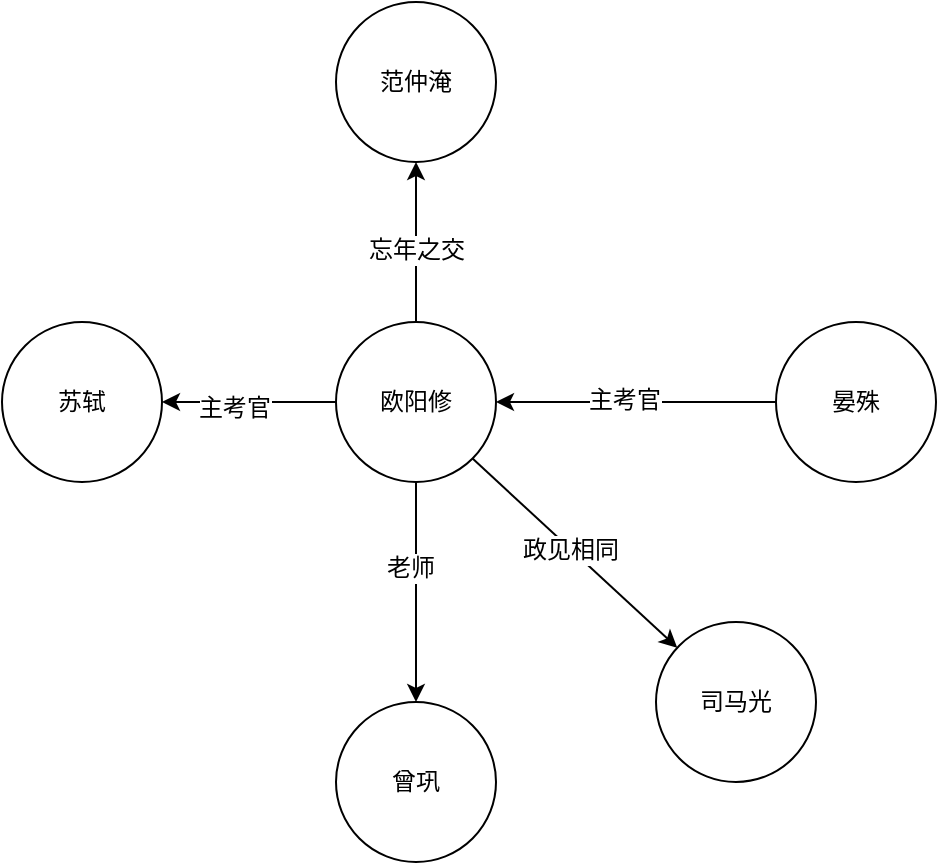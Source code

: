 <mxfile version="10.7.9" type="github"><diagram id="bTmxkvTBRUn0bJljOMiK" name="第 1 页"><mxGraphModel dx="918" dy="616" grid="1" gridSize="10" guides="1" tooltips="1" connect="1" arrows="1" fold="1" page="1" pageScale="1" pageWidth="827" pageHeight="1169" math="0" shadow="0"><root><mxCell id="0"/><mxCell id="1" parent="0"/><mxCell id="oool9UytFhYBTO3Nz_0I-6" value="" style="edgeStyle=orthogonalEdgeStyle;rounded=0;orthogonalLoop=1;jettySize=auto;html=1;" edge="1" parent="1" source="oool9UytFhYBTO3Nz_0I-1" target="oool9UytFhYBTO3Nz_0I-5"><mxGeometry relative="1" as="geometry"/></mxCell><mxCell id="oool9UytFhYBTO3Nz_0I-7" value="老师" style="text;html=1;resizable=0;points=[];align=center;verticalAlign=middle;labelBackgroundColor=#ffffff;" vertex="1" connectable="0" parent="oool9UytFhYBTO3Nz_0I-6"><mxGeometry x="-0.225" y="-3" relative="1" as="geometry"><mxPoint as="offset"/></mxGeometry></mxCell><mxCell id="oool9UytFhYBTO3Nz_0I-9" value="" style="edgeStyle=orthogonalEdgeStyle;rounded=0;orthogonalLoop=1;jettySize=auto;html=1;" edge="1" parent="1" source="oool9UytFhYBTO3Nz_0I-1" target="oool9UytFhYBTO3Nz_0I-8"><mxGeometry relative="1" as="geometry"/></mxCell><mxCell id="oool9UytFhYBTO3Nz_0I-10" value="主考官" style="text;html=1;resizable=0;points=[];align=center;verticalAlign=middle;labelBackgroundColor=#ffffff;" vertex="1" connectable="0" parent="oool9UytFhYBTO3Nz_0I-9"><mxGeometry x="0.175" y="3" relative="1" as="geometry"><mxPoint as="offset"/></mxGeometry></mxCell><mxCell id="oool9UytFhYBTO3Nz_0I-14" value="" style="edgeStyle=orthogonalEdgeStyle;rounded=0;orthogonalLoop=1;jettySize=auto;html=1;" edge="1" parent="1" source="oool9UytFhYBTO3Nz_0I-1" target="oool9UytFhYBTO3Nz_0I-13"><mxGeometry relative="1" as="geometry"/></mxCell><mxCell id="oool9UytFhYBTO3Nz_0I-15" value="忘年之交" style="text;html=1;resizable=0;points=[];align=center;verticalAlign=middle;labelBackgroundColor=#ffffff;" vertex="1" connectable="0" parent="oool9UytFhYBTO3Nz_0I-14"><mxGeometry x="-0.1" relative="1" as="geometry"><mxPoint as="offset"/></mxGeometry></mxCell><mxCell id="oool9UytFhYBTO3Nz_0I-1" value="欧阳修" style="ellipse;whiteSpace=wrap;html=1;aspect=fixed;" vertex="1" parent="1"><mxGeometry x="280" y="280" width="80" height="80" as="geometry"/></mxCell><mxCell id="oool9UytFhYBTO3Nz_0I-13" value="范仲淹" style="ellipse;whiteSpace=wrap;html=1;aspect=fixed;" vertex="1" parent="1"><mxGeometry x="280" y="120" width="80" height="80" as="geometry"/></mxCell><mxCell id="oool9UytFhYBTO3Nz_0I-8" value="苏轼" style="ellipse;whiteSpace=wrap;html=1;aspect=fixed;" vertex="1" parent="1"><mxGeometry x="113" y="280" width="80" height="80" as="geometry"/></mxCell><mxCell id="oool9UytFhYBTO3Nz_0I-5" value="曾巩" style="ellipse;whiteSpace=wrap;html=1;aspect=fixed;" vertex="1" parent="1"><mxGeometry x="280" y="470" width="80" height="80" as="geometry"/></mxCell><mxCell id="oool9UytFhYBTO3Nz_0I-11" style="edgeStyle=orthogonalEdgeStyle;rounded=0;orthogonalLoop=1;jettySize=auto;html=1;entryX=1;entryY=0.5;entryDx=0;entryDy=0;" edge="1" parent="1" source="oool9UytFhYBTO3Nz_0I-3" target="oool9UytFhYBTO3Nz_0I-1"><mxGeometry relative="1" as="geometry"/></mxCell><mxCell id="oool9UytFhYBTO3Nz_0I-12" value="主考官" style="text;html=1;resizable=0;points=[];align=center;verticalAlign=middle;labelBackgroundColor=#ffffff;" vertex="1" connectable="0" parent="oool9UytFhYBTO3Nz_0I-11"><mxGeometry x="0.086" y="-1" relative="1" as="geometry"><mxPoint as="offset"/></mxGeometry></mxCell><mxCell id="oool9UytFhYBTO3Nz_0I-3" value="晏殊&lt;br&gt;" style="ellipse;whiteSpace=wrap;html=1;aspect=fixed;" vertex="1" parent="1"><mxGeometry x="500" y="280" width="80" height="80" as="geometry"/></mxCell><mxCell id="oool9UytFhYBTO3Nz_0I-17" style="edgeStyle=orthogonalEdgeStyle;rounded=0;orthogonalLoop=1;jettySize=auto;html=1;entryX=1;entryY=1;entryDx=0;entryDy=0;strokeColor=none;curved=1;" edge="1" parent="1" source="oool9UytFhYBTO3Nz_0I-16" target="oool9UytFhYBTO3Nz_0I-1"><mxGeometry relative="1" as="geometry"/></mxCell><mxCell id="oool9UytFhYBTO3Nz_0I-19" style="rounded=0;orthogonalLoop=1;jettySize=auto;html=1;entryX=1;entryY=1;entryDx=0;entryDy=0;startArrow=classic;startFill=1;endArrow=none;endFill=0;" edge="1" parent="1" source="oool9UytFhYBTO3Nz_0I-16" target="oool9UytFhYBTO3Nz_0I-1"><mxGeometry relative="1" as="geometry"/></mxCell><mxCell id="oool9UytFhYBTO3Nz_0I-20" value="政见相同" style="text;html=1;resizable=0;points=[];align=center;verticalAlign=middle;labelBackgroundColor=#ffffff;" vertex="1" connectable="0" parent="oool9UytFhYBTO3Nz_0I-19"><mxGeometry x="0.048" relative="1" as="geometry"><mxPoint as="offset"/></mxGeometry></mxCell><mxCell id="oool9UytFhYBTO3Nz_0I-16" value="司马光" style="ellipse;whiteSpace=wrap;html=1;aspect=fixed;" vertex="1" parent="1"><mxGeometry x="440" y="430" width="80" height="80" as="geometry"/></mxCell></root></mxGraphModel></diagram></mxfile>